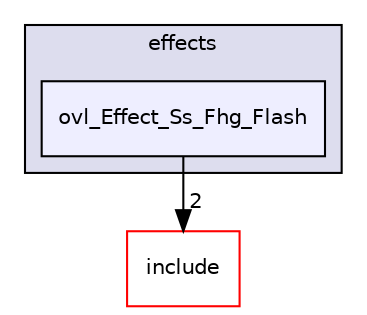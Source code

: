 digraph "src/overlays/effects/ovl_Effect_Ss_Fhg_Flash" {
  compound=true
  node [ fontsize="10", fontname="Helvetica"];
  edge [ labelfontsize="10", labelfontname="Helvetica"];
  subgraph clusterdir_d7d63ed29fdd4206bb68b2cd46ee04ef {
    graph [ bgcolor="#ddddee", pencolor="black", label="effects" fontname="Helvetica", fontsize="10", URL="dir_d7d63ed29fdd4206bb68b2cd46ee04ef.html"]
  dir_b694af84a3b5199546f4376ae80553e7 [shape=box, label="ovl_Effect_Ss_Fhg_Flash", style="filled", fillcolor="#eeeeff", pencolor="black", URL="dir_b694af84a3b5199546f4376ae80553e7.html"];
  }
  dir_d44c64559bbebec7f509842c48db8b23 [shape=box label="include" fillcolor="white" style="filled" color="red" URL="dir_d44c64559bbebec7f509842c48db8b23.html"];
  dir_b694af84a3b5199546f4376ae80553e7->dir_d44c64559bbebec7f509842c48db8b23 [headlabel="2", labeldistance=1.5 headhref="dir_000456_000000.html"];
}
